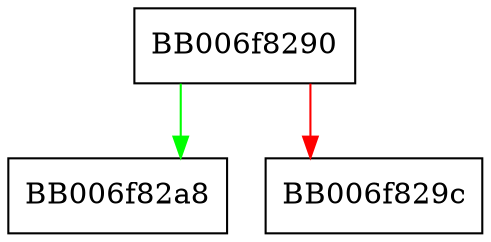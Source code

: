 digraph sm2sig_settable_ctx_md_params {
  node [shape="box"];
  graph [splines=ortho];
  BB006f8290 -> BB006f82a8 [color="green"];
  BB006f8290 -> BB006f829c [color="red"];
}